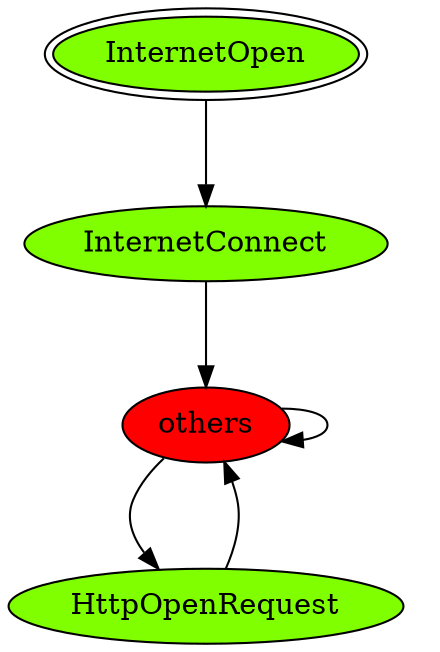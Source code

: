 digraph "./REPORTS/6022/API_PER_CATEGORY/InternetConnect.exe_5776_Windows Internet (WinINet)_API_per_Category_Transition_Matrix" {
	InternetOpen [label=InternetOpen fillcolor=chartreuse peripheries=2 style=filled]
	InternetConnect [label=InternetConnect fillcolor=chartreuse style=filled]
	InternetOpen -> InternetConnect [label=1.0 fontcolor=white]
	others [label=others fillcolor=red style=filled]
	InternetConnect -> others [label=1.0 fontcolor=white]
	others -> others [label=0.9957 fontcolor=white]
	HttpOpenRequest [label=HttpOpenRequest fillcolor=chartreuse style=filled]
	others -> HttpOpenRequest [label=0.0043 fontcolor=white]
	HttpOpenRequest -> others [label=1.0 fontcolor=white]
}
